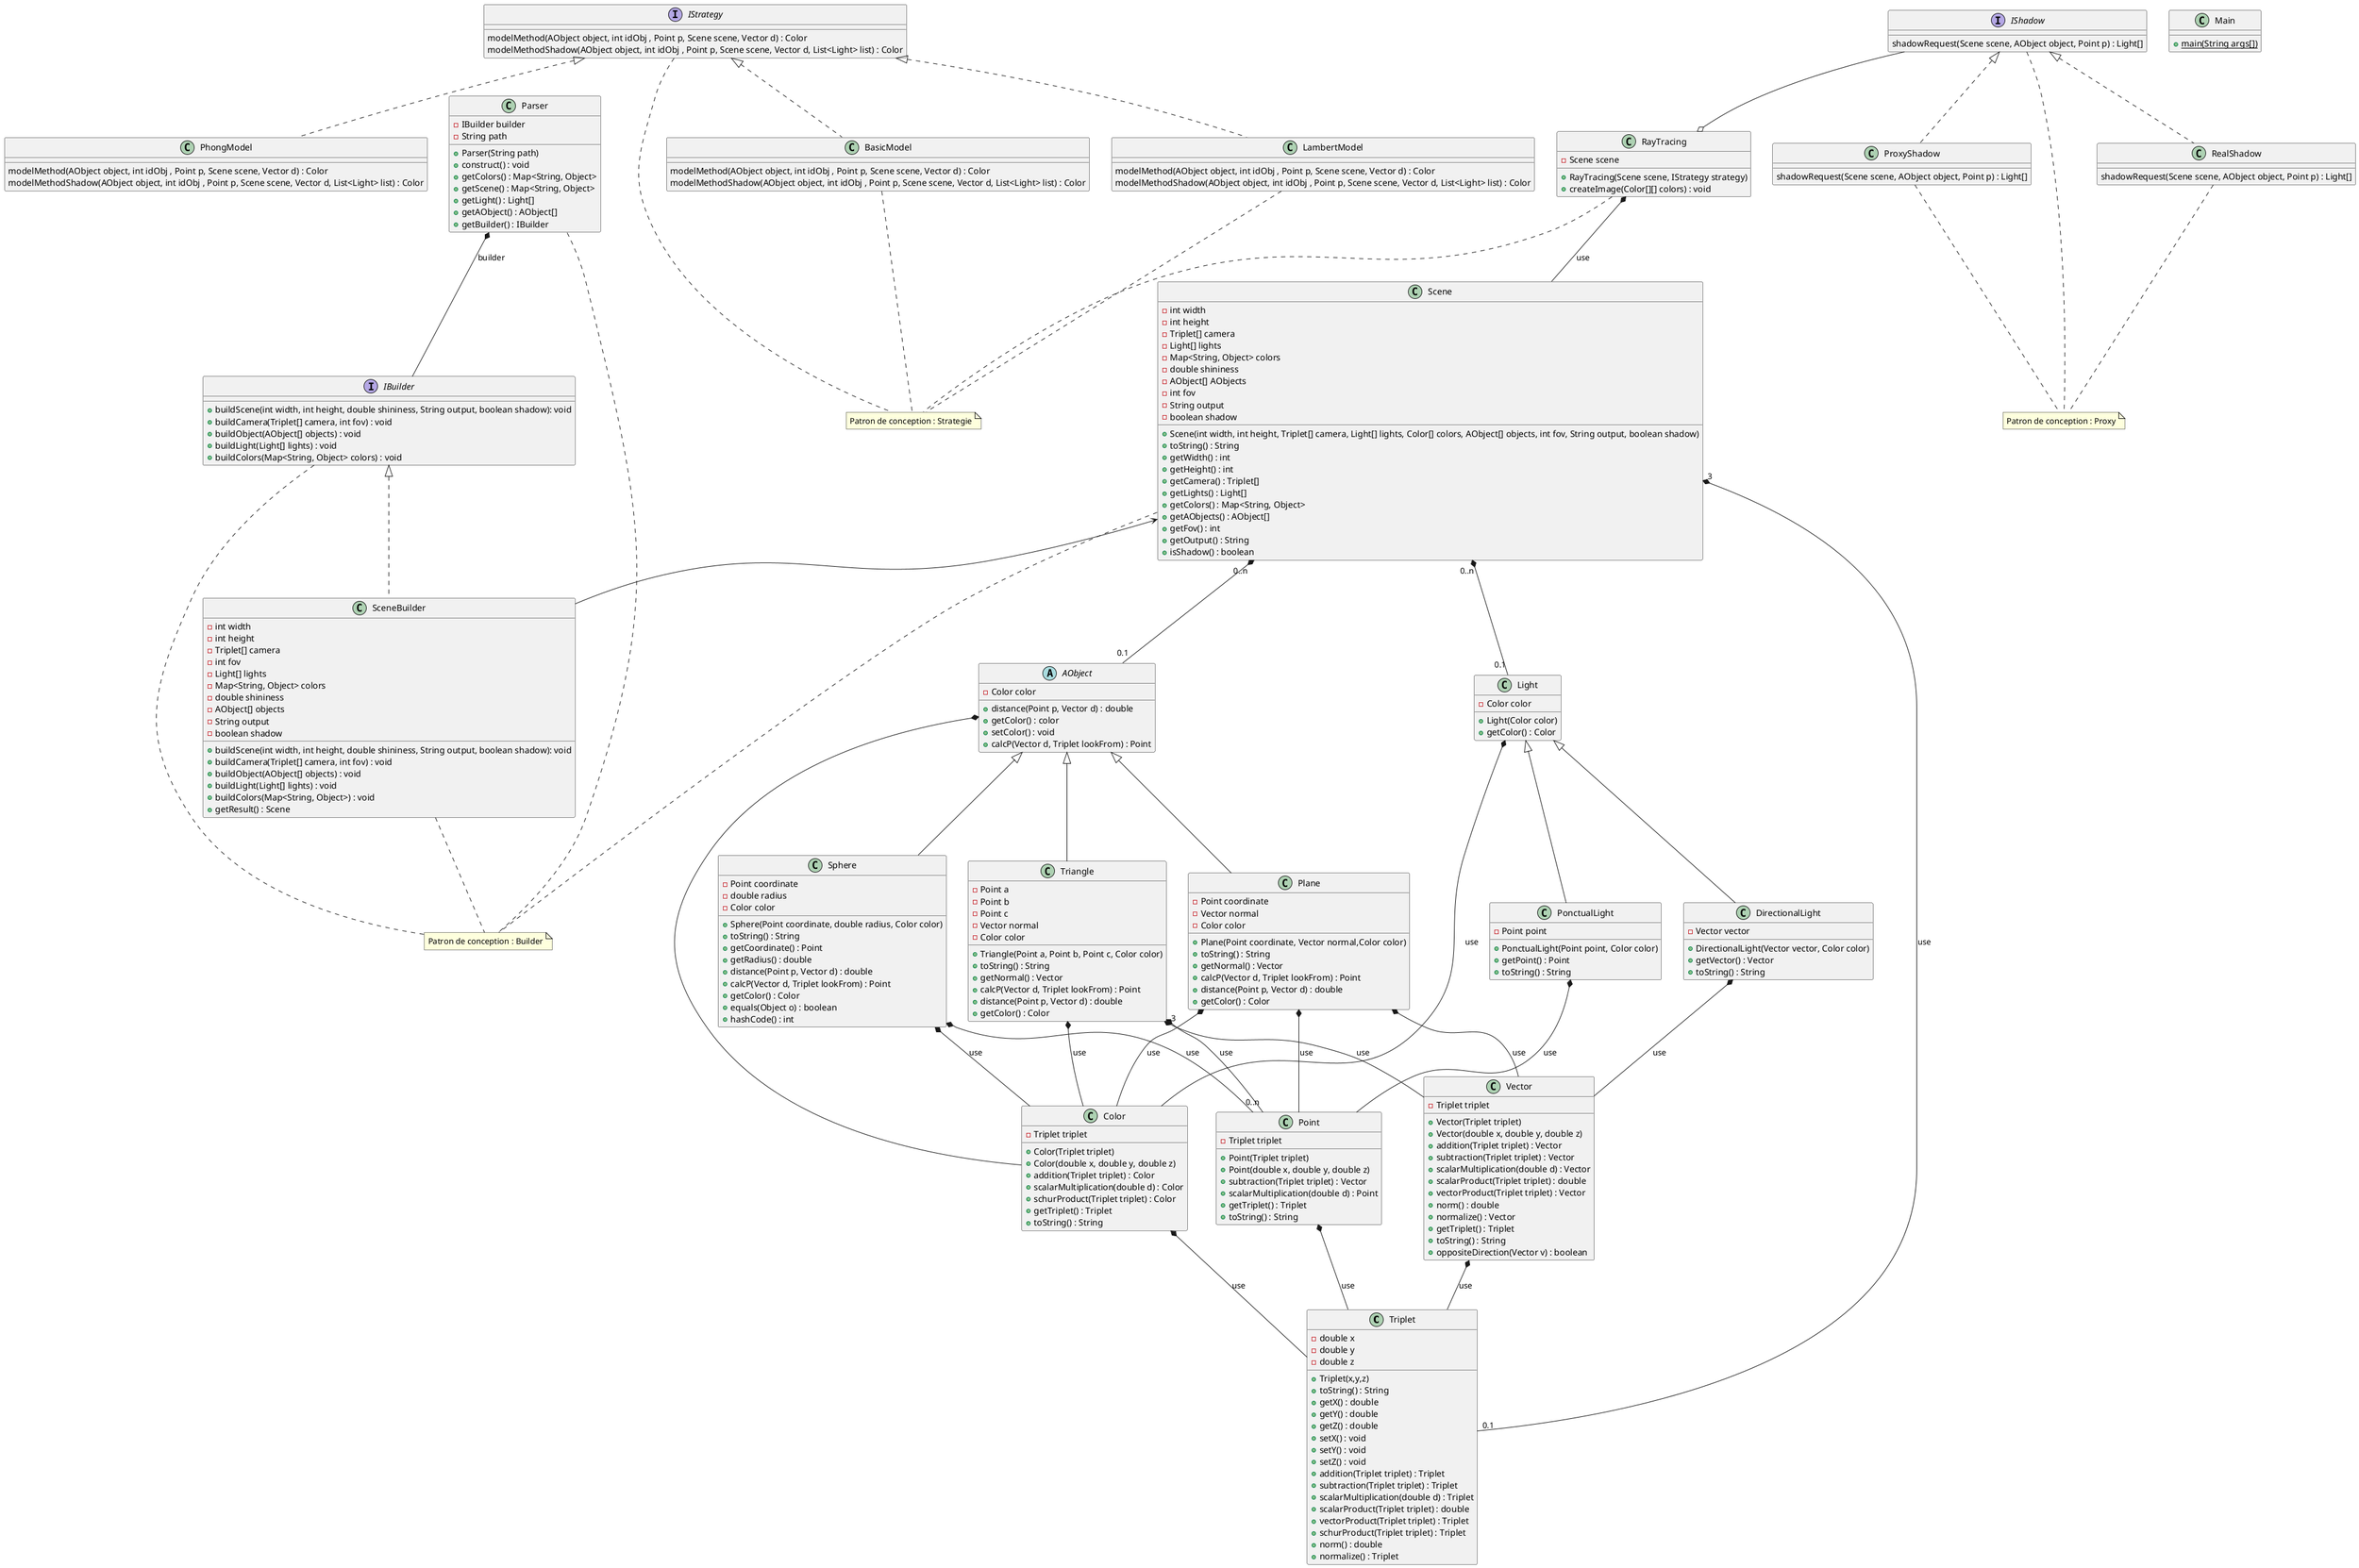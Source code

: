 @startuml

class Triplet
class Vector
class Point
class Color
class Main
class Light
class DirectionalLight
class PonctualLight
abstract class AObject

class Plane
class Triangle
class Sphere

class Scene
interface IBuilder

Vector *-- Triplet : use
Color *-- Triplet : use
Point *-- Triplet : use

DirectionalLight *-- Vector : use

Light *-- Color : use
PonctualLight *-- Point : use


Triangle "3" *-- "0..n" Point : use
Plane  *-- Vector : use
Plane  *-- Point : use
Sphere *-- Point : use

Sphere *-- Color : use
Triangle *-- Color : use
Plane *-- Color : use
Triangle *-- Vector : use
AObject *-- Color

Parser *-- IBuilder : builder
Scene <-- SceneBuilder
Scene "0..n" *-- "0.1" Light
Scene "0..n" *-- "0.1" AObject
Scene "3"*-- "0.1" Triplet : use
RayTracing *-- Scene : use

class Triplet {
-double x
-double y
-double z

+Triplet(x,y,z)
+toString() : String
+getX() : double
+getY() : double
+getZ() : double
+setX() : void
+setY() : void
+setZ() : void
+addition(Triplet triplet) : Triplet
+subtraction(Triplet triplet) : Triplet
+scalarMultiplication(double d) : Triplet
+scalarProduct(Triplet triplet) : double
+vectorProduct(Triplet triplet) : Triplet
+schurProduct(Triplet triplet) : Triplet
+norm() : double
+normalize() : Triplet
}

class Vector{
-Triplet triplet
+Vector(Triplet triplet)
+Vector(double x, double y, double z)
+addition(Triplet triplet) : Vector
+subtraction(Triplet triplet) : Vector
+scalarMultiplication(double d) : Vector
+scalarProduct(Triplet triplet) : double
+vectorProduct(Triplet triplet) : Vector
+norm() : double
+normalize() : Vector
+ getTriplet() : Triplet
+ toString() : String
+ oppositeDirection(Vector v) : boolean
}

class Point{
- Triplet triplet
+Point(Triplet triplet)
+Point(double x, double y, double z)
+subtraction(Triplet triplet) : Vector
+scalarMultiplication(double d) : Point
+ getTriplet() : Triplet
+ toString() : String
}

class Color{
- Triplet triplet
+Color(Triplet triplet)
+Color(double x, double y, double z)
+ addition(Triplet triplet) : Color
+ scalarMultiplication(double d) : Color
+ schurProduct(Triplet triplet) : Color
+ getTriplet() : Triplet
+ toString() : String
}


class Light{
- Color color
+ Light(Color color)
+ getColor() : Color
}

class PonctualLight extends Light{
- Point point
+ PonctualLight(Point point, Color color)
+ getPoint() : Point
+ toString() : String
}

class DirectionalLight extends Light{
- Vector vector
+ DirectionalLight(Vector vector, Color color)
+ getVector() : Vector
+ toString() : String
}

abstract class AObject {
- Color color
+ distance(Point p, Vector d) : double
+ getColor() : color
+ setColor() : void
+ calcP(Vector d, Triplet lookFrom) : Point
}



class Triangle extends AObject {
- Point a
- Point b
- Point c
- Vector normal
- Color color
+ Triangle(Point a, Point b, Point c, Color color)
+ toString() : String
+ getNormal() : Vector
+ calcP(Vector d, Triplet lookFrom) : Point
+ distance(Point p, Vector d) : double
+ getColor() : Color
}

class Plane extends AObject{
- Point coordinate
- Vector normal
- Color color
+ Plane(Point coordinate, Vector normal,Color color)
+ toString() : String
+ getNormal() : Vector
+ calcP(Vector d, Triplet lookFrom) : Point
+ distance(Point p, Vector d) : double
+ getColor() : Color
}

class Sphere extends AObject {
- Point coordinate
- double radius
- Color color
+ Sphere(Point coordinate, double radius, Color color)
+ toString() : String
+ getCoordinate() : Point
+ getRadius() : double
+ distance(Point p, Vector d) : double
+ calcP(Vector d, Triplet lookFrom) : Point
+ getColor() : Color
+ equals(Object o) : boolean
+ hashCode() : int
}

note "Patron de conception : Builder" as N2
Scene .. N2
IBuilder .. N2
SceneBuilder .. N2
Parser .. N2

class Scene{
- int width
- int height
- Triplet[] camera
- Light[] lights
- Map<String, Object> colors
- double shininess
- AObject[] AObjects
- int fov
- String output
- boolean shadow
+ Scene(int width, int height, Triplet[] camera, Light[] lights, Color[] colors, AObject[] objects, int fov, String output, boolean shadow)
+ toString() : String
+ getWidth() : int
+ getHeight() : int
+ getCamera() : Triplet[]
+ getLights() : Light[]
+ getColors() : Map<String, Object>
+ getAObjects() : AObject[]
+ getFov() : int
+ getOutput() : String
+ isShadow() : boolean
}

interface IBuilder {
+ buildScene(int width, int height, double shininess, String output, boolean shadow): void
+ buildCamera(Triplet[] camera, int fov) : void
+ buildObject(AObject[] objects) : void
+ buildLight(Light[] lights) : void
+ buildColors(Map<String, Object> colors) : void
}

class SceneBuilder implements IBuilder{
- int width
- int height
- Triplet[] camera
- int fov
- Light[] lights
- Map<String, Object> colors
- double shininess
- AObject[] objects
- String output
- boolean shadow
+ buildScene(int width, int height, double shininess, String output, boolean shadow): void
+ buildCamera(Triplet[] camera, int fov) : void
+ buildObject(AObject[] objects) : void
+ buildLight(Light[] lights) : void
+ buildColors(Map<String, Object>) : void
+ getResult() : Scene
}

class Parser {
- IBuilder builder
- String path
+Parser(String path)
+construct() : void
+ getColors() : Map<String, Object>
+getScene() : Map<String, Object>
+getLight() : Light[]
+getAObject() : AObject[]
+ getBuilder() : IBuilder
}

class Main{
+ {static} main(String args[])
}

class RayTracing{
- Scene scene
+ RayTracing(Scene scene, IStrategy strategy)
+ createImage(Color[][] colors) : void
}

class PhongModel implements IStrategy {
modelMethod(AObject object, int idObj , Point p, Scene scene, Vector d) : Color
modelMethodShadow(AObject object, int idObj , Point p, Scene scene, Vector d, List<Light> list) : Color
}

class BasicModel implements IStrategy {
modelMethod(AObject object, int idObj , Point p, Scene scene, Vector d) : Color
modelMethodShadow(AObject object, int idObj , Point p, Scene scene, Vector d, List<Light> list) : Color
}
class LambertModel implements IStrategy{
modelMethod(AObject object, int idObj , Point p, Scene scene, Vector d) : Color
modelMethodShadow(AObject object, int idObj , Point p, Scene scene, Vector d, List<Light> list) : Color
}
interface IStrategy {
modelMethod(AObject object, int idObj , Point p, Scene scene, Vector d) : Color
modelMethodShadow(AObject object, int idObj , Point p, Scene scene, Vector d, List<Light> list) : Color
}

note "Patron de conception : Strategie" as N3
BasicModel .. N3
LambertModel .. N3
IStrategy .. N3
RayTracing .. N3

IShadow --o RayTracing

interface IShadow {
shadowRequest(Scene scene, AObject object, Point p) : Light[]
}
class RealShadow implements IShadow {
shadowRequest(Scene scene, AObject object, Point p) : Light[]
}
class ProxyShadow implements IShadow {
shadowRequest(Scene scene, AObject object, Point p) : Light[]
}

note "Patron de conception : Proxy" as N4
IShadow .. N4
RealShadow .. N4
ProxyShadow .. N4



@enduml